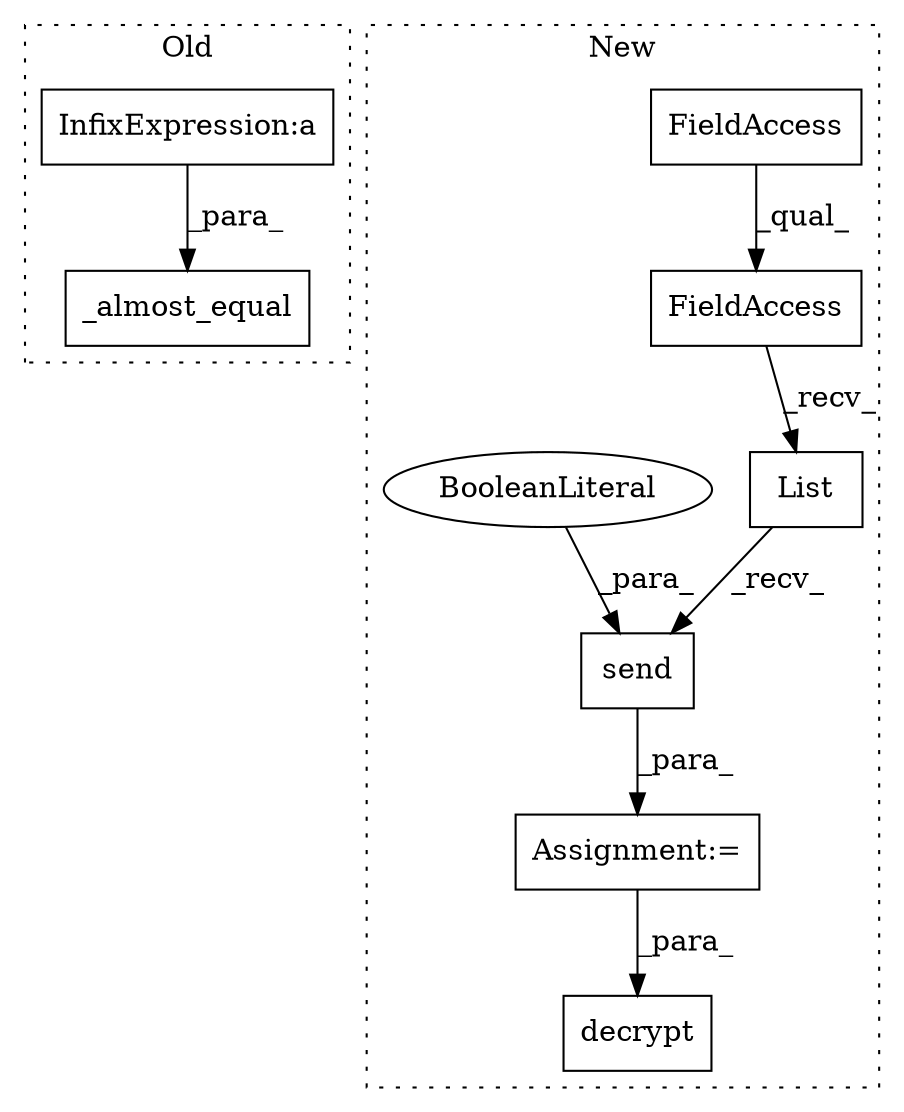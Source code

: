 digraph G {
subgraph cluster0 {
1 [label="_almost_equal" a="32" s="5069,5098" l="14,1" shape="box"];
3 [label="InfixExpression:a" a="27" s="5014" l="3" shape="box"];
label = "Old";
style="dotted";
}
subgraph cluster1 {
2 [label="decrypt" a="32" s="5138,5168" l="8,1" shape="box"];
4 [label="List" a="32" s="4945,4952" l="5,1" shape="box"];
5 [label="FieldAccess" a="22" s="4929" l="15" shape="box"];
6 [label="FieldAccess" a="22" s="4929" l="8" shape="box"];
7 [label="send" a="32" s="4954,4968" l="5,1" shape="box"];
8 [label="BooleanLiteral" a="9" s="4964" l="4" shape="ellipse"];
9 [label="Assignment:=" a="7" s="4928" l="1" shape="box"];
label = "New";
style="dotted";
}
3 -> 1 [label="_para_"];
4 -> 7 [label="_recv_"];
5 -> 4 [label="_recv_"];
6 -> 5 [label="_qual_"];
7 -> 9 [label="_para_"];
8 -> 7 [label="_para_"];
9 -> 2 [label="_para_"];
}